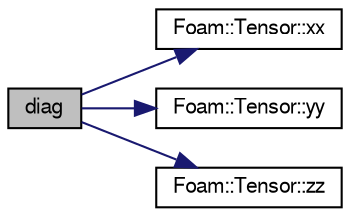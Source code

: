 digraph "diag"
{
  bgcolor="transparent";
  edge [fontname="FreeSans",fontsize="10",labelfontname="FreeSans",labelfontsize="10"];
  node [fontname="FreeSans",fontsize="10",shape=record];
  rankdir="LR";
  Node116302 [label="diag",height=0.2,width=0.4,color="black", fillcolor="grey75", style="filled", fontcolor="black"];
  Node116302 -> Node116303 [color="midnightblue",fontsize="10",style="solid",fontname="FreeSans"];
  Node116303 [label="Foam::Tensor::xx",height=0.2,width=0.4,color="black",URL="$a27634.html#a1b97c7c1ed81b4fb23da8dcb71a8cd2a"];
  Node116302 -> Node116304 [color="midnightblue",fontsize="10",style="solid",fontname="FreeSans"];
  Node116304 [label="Foam::Tensor::yy",height=0.2,width=0.4,color="black",URL="$a27634.html#aba9d77023a5662b9c2d3639d5de555a0"];
  Node116302 -> Node116305 [color="midnightblue",fontsize="10",style="solid",fontname="FreeSans"];
  Node116305 [label="Foam::Tensor::zz",height=0.2,width=0.4,color="black",URL="$a27634.html#a831c4848d01bfcc8d717b7ef92f2cd4b"];
}
